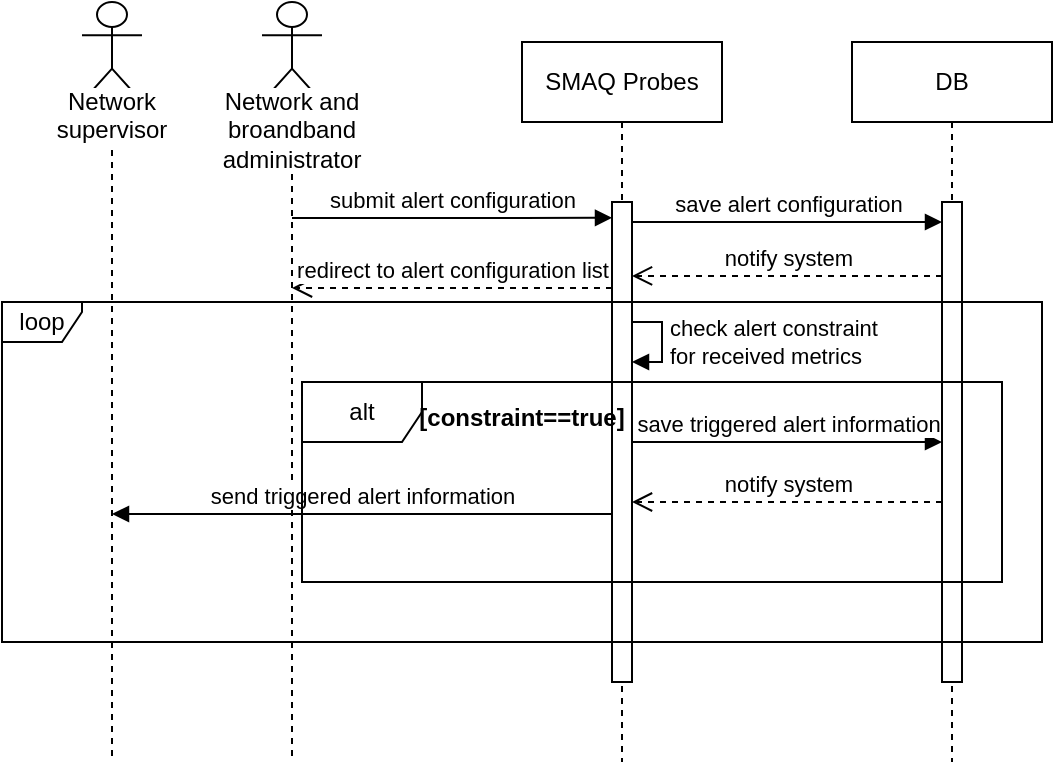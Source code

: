 <mxfile version="10.7.5" type="device"><diagram id="PuhRp-dATHcYzODbspqL" name="Page-1"><mxGraphModel dx="840" dy="435" grid="1" gridSize="10" guides="1" tooltips="1" connect="1" arrows="1" fold="1" page="1" pageScale="1" pageWidth="827" pageHeight="1169" math="0" shadow="0"><root><mxCell id="0"/><mxCell id="1" parent="0"/><mxCell id="aqByc05Zi8-9KhgWz1-U-2" value="SMAQ Probes" style="shape=umlLifeline;perimeter=lifelinePerimeter;whiteSpace=wrap;html=1;container=1;collapsible=0;recursiveResize=0;outlineConnect=0;" vertex="1" parent="1"><mxGeometry x="290" y="40" width="100" height="360" as="geometry"/></mxCell><mxCell id="aqByc05Zi8-9KhgWz1-U-8" value="" style="html=1;points=[];perimeter=orthogonalPerimeter;" vertex="1" parent="aqByc05Zi8-9KhgWz1-U-2"><mxGeometry x="45" y="80" width="10" height="240" as="geometry"/></mxCell><mxCell id="aqByc05Zi8-9KhgWz1-U-3" value="DB" style="shape=umlLifeline;perimeter=lifelinePerimeter;whiteSpace=wrap;html=1;container=1;collapsible=0;recursiveResize=0;outlineConnect=0;" vertex="1" parent="1"><mxGeometry x="455" y="40" width="100" height="360" as="geometry"/></mxCell><mxCell id="aqByc05Zi8-9KhgWz1-U-9" value="" style="html=1;points=[];perimeter=orthogonalPerimeter;" vertex="1" parent="aqByc05Zi8-9KhgWz1-U-3"><mxGeometry x="45" y="80" width="10" height="240" as="geometry"/></mxCell><mxCell id="aqByc05Zi8-9KhgWz1-U-5" value="Network and broandband administrator" style="shape=umlLifeline;participant=umlActor;perimeter=lifelinePerimeter;whiteSpace=wrap;html=1;container=1;collapsible=0;recursiveResize=0;verticalAlign=top;spacingTop=36;labelBackgroundColor=#ffffff;outlineConnect=0;size=50;" vertex="1" parent="1"><mxGeometry x="160" y="20" width="30" height="380" as="geometry"/></mxCell><mxCell id="aqByc05Zi8-9KhgWz1-U-11" value="submit alert configuration" style="html=1;verticalAlign=bottom;endArrow=block;entryX=0;entryY=0.033;entryDx=0;entryDy=0;entryPerimeter=0;" edge="1" parent="1" source="aqByc05Zi8-9KhgWz1-U-5" target="aqByc05Zi8-9KhgWz1-U-8"><mxGeometry width="80" relative="1" as="geometry"><mxPoint x="180" y="128" as="sourcePoint"/><mxPoint x="330" y="127" as="targetPoint"/><Array as="points"><mxPoint x="280" y="128"/></Array></mxGeometry></mxCell><mxCell id="aqByc05Zi8-9KhgWz1-U-12" value="save alert configuration" style="html=1;verticalAlign=bottom;endArrow=block;" edge="1" parent="1"><mxGeometry width="80" relative="1" as="geometry"><mxPoint x="345" y="130" as="sourcePoint"/><mxPoint x="500" y="130" as="targetPoint"/></mxGeometry></mxCell><mxCell id="aqByc05Zi8-9KhgWz1-U-13" value="notify system" style="html=1;verticalAlign=bottom;endArrow=open;dashed=1;endSize=8;exitX=0;exitY=0.154;exitDx=0;exitDy=0;exitPerimeter=0;" edge="1" parent="1" source="aqByc05Zi8-9KhgWz1-U-9" target="aqByc05Zi8-9KhgWz1-U-8"><mxGeometry relative="1" as="geometry"><mxPoint x="495" y="189" as="sourcePoint"/><mxPoint x="373" y="220" as="targetPoint"/><Array as="points"/></mxGeometry></mxCell><mxCell id="aqByc05Zi8-9KhgWz1-U-21" value="redirect to alert configuration list" style="html=1;verticalAlign=bottom;endArrow=open;dashed=1;endSize=8;exitX=0;exitY=0.179;exitDx=0;exitDy=0;exitPerimeter=0;" edge="1" parent="1" source="aqByc05Zi8-9KhgWz1-U-8" target="aqByc05Zi8-9KhgWz1-U-5"><mxGeometry relative="1" as="geometry"><mxPoint x="220" y="420" as="sourcePoint"/><mxPoint x="190" y="260" as="targetPoint"/><Array as="points"><mxPoint x="220" y="163"/></Array></mxGeometry></mxCell><mxCell id="aqByc05Zi8-9KhgWz1-U-34" value="Network supervisor" style="shape=umlLifeline;participant=umlActor;perimeter=lifelinePerimeter;whiteSpace=wrap;html=1;container=1;collapsible=0;recursiveResize=0;verticalAlign=top;spacingTop=36;labelBackgroundColor=#ffffff;outlineConnect=0;size=50;" vertex="1" parent="1"><mxGeometry x="70" y="20" width="30" height="380" as="geometry"/></mxCell><mxCell id="aqByc05Zi8-9KhgWz1-U-36" value="check alert constraint&lt;br&gt;for received metrics&lt;br&gt;" style="edgeStyle=orthogonalEdgeStyle;html=1;align=left;spacingLeft=2;endArrow=block;rounded=0;" edge="1" parent="1"><mxGeometry relative="1" as="geometry"><mxPoint x="345" y="180" as="sourcePoint"/><Array as="points"><mxPoint x="360" y="180"/><mxPoint x="360" y="200"/></Array><mxPoint x="345" y="200" as="targetPoint"/></mxGeometry></mxCell><mxCell id="aqByc05Zi8-9KhgWz1-U-37" value="loop" style="shape=umlFrame;whiteSpace=wrap;html=1;width=40;height=20;" vertex="1" parent="1"><mxGeometry x="30" y="170" width="520" height="170" as="geometry"/></mxCell><mxCell id="aqByc05Zi8-9KhgWz1-U-38" value="save triggered alert information" style="html=1;verticalAlign=bottom;endArrow=block;" edge="1" parent="1"><mxGeometry width="80" relative="1" as="geometry"><mxPoint x="345" y="240" as="sourcePoint"/><mxPoint x="500" y="240" as="targetPoint"/></mxGeometry></mxCell><mxCell id="aqByc05Zi8-9KhgWz1-U-39" value="notify system" style="html=1;verticalAlign=bottom;endArrow=open;dashed=1;endSize=8;exitX=0;exitY=0.154;exitDx=0;exitDy=0;exitPerimeter=0;" edge="1" parent="1"><mxGeometry relative="1" as="geometry"><mxPoint x="500" y="270" as="sourcePoint"/><mxPoint x="345" y="270" as="targetPoint"/><Array as="points"/></mxGeometry></mxCell><mxCell id="aqByc05Zi8-9KhgWz1-U-40" value="send triggered alert information" style="html=1;verticalAlign=bottom;endArrow=block;exitX=0;exitY=0.65;exitDx=0;exitDy=0;exitPerimeter=0;" edge="1" parent="1" source="aqByc05Zi8-9KhgWz1-U-8" target="aqByc05Zi8-9KhgWz1-U-34"><mxGeometry width="80" relative="1" as="geometry"><mxPoint x="320" y="220" as="sourcePoint"/><mxPoint x="150" y="320" as="targetPoint"/><Array as="points"><mxPoint x="240" y="276"/></Array></mxGeometry></mxCell><mxCell id="aqByc05Zi8-9KhgWz1-U-41" value="alt" style="shape=umlFrame;whiteSpace=wrap;html=1;" vertex="1" parent="1"><mxGeometry x="180" y="210" width="350" height="100" as="geometry"/></mxCell><mxCell id="aqByc05Zi8-9KhgWz1-U-42" value="[constraint==true]" style="text;align=center;fontStyle=1;verticalAlign=middle;spacingLeft=3;spacingRight=3;strokeColor=none;rotatable=0;points=[[0,0.5],[1,0.5]];portConstraint=eastwest;" vertex="1" parent="1"><mxGeometry x="250" y="214" width="80" height="26" as="geometry"/></mxCell></root></mxGraphModel></diagram></mxfile>
